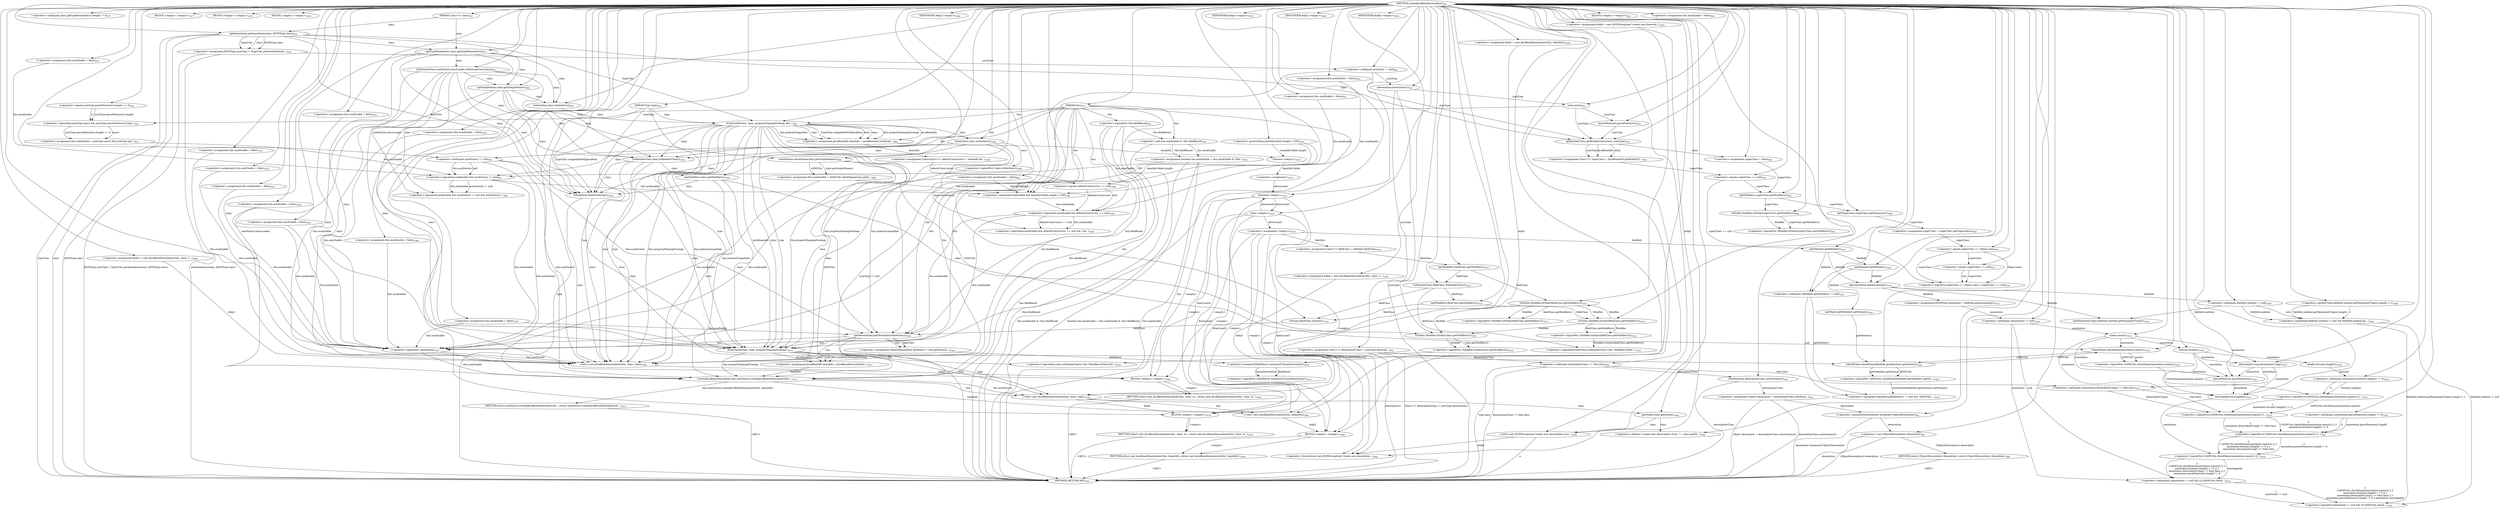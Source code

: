 digraph "createJavaBeanDeserializer" {  
"2567" [label = <(METHOD,createJavaBeanDeserializer)<SUB>935</SUB>> ]
"3090" [label = <(METHOD_RETURN,ANY)<SUB>935</SUB>> ]
"57" [label = <(PARAM,this)<SUB>935</SUB>> ]
"2568" [label = <(PARAM,Class&lt;?&gt; clazz)<SUB>935</SUB>> ]
"2569" [label = <(PARAM,Type type)<SUB>935</SUB>> ]
"2571" [label = <(&lt;operator&gt;.assignment,boolean this.asmEnable = this.asmEnable &amp; !this...)<SUB>936</SUB>> ]
"3032" [label = <(&lt;operator&gt;.assignment,JavaBeanInfo beanInfo = JavaBeanInfo.build(claz...)<SUB>1071</SUB>> ]
"2571" [label = <(&lt;operator&gt;.assignment,boolean this.asmEnable = this.asmEnable &amp; !this...)<SUB>936</SUB>> ]
"2571" [label = <(&lt;operator&gt;.assignment,boolean this.asmEnable = this.asmEnable &amp; !this...)<SUB>936</SUB>> ]
"2695" [label = <(&lt;operator&gt;.notEquals,clazz.getTypeParameters().length != 0)<SUB>977</SUB>> ]
"2708" [label = <(&lt;operator&gt;.logicalAnd,asmEnable &amp;&amp; asmFactory != null &amp;&amp; asmFactory.c...)<SUB>981</SUB>> ]
"3015" [label = <(&lt;operator&gt;.logicalNot,!asmEnable)<SUB>1067</SUB>> ]
"3032" [label = <(&lt;operator&gt;.assignment,JavaBeanInfo beanInfo = JavaBeanInfo.build(claz...)<SUB>1071</SUB>> ]
"3032" [label = <(&lt;operator&gt;.assignment,JavaBeanInfo beanInfo = JavaBeanInfo.build(claz...)<SUB>1071</SUB>> ]
"2575" [label = <(&lt;operator&gt;.and,this.asmEnable &amp; !this.fieldBased)<SUB>936</SUB>> ]
"2575" [label = <(&lt;operator&gt;.and,this.asmEnable &amp; !this.fieldBased)<SUB>936</SUB>> ]
"2587" [label = <(&lt;operator&gt;.assignment,JSONType jsonType = TypeUtils.getAnnotation(cla...)<SUB>938</SUB>> ]
"2695" [label = <(&lt;operator&gt;.notEquals,clazz.getTypeParameters().length != 0)<SUB>977</SUB>> ]
"2695" [label = <(&lt;operator&gt;.notEquals,clazz.getTypeParameters().length != 0)<SUB>977</SUB>> ]
"2702" [label = <(&lt;operator&gt;.assignment,this.asmEnable = false)<SUB>978</SUB>> ]
"2708" [label = <(&lt;operator&gt;.logicalAnd,asmEnable &amp;&amp; asmFactory != null &amp;&amp; asmFactory.c...)<SUB>981</SUB>> ]
"2708" [label = <(&lt;operator&gt;.logicalAnd,asmEnable &amp;&amp; asmFactory != null &amp;&amp; asmFactory.c...)<SUB>981</SUB>> ]
"2726" [label = <(&lt;operator&gt;.assignment,this.asmEnable = false)<SUB>982</SUB>> ]
"2736" [label = <(&lt;operator&gt;.assignment,this.asmEnable = ASMUtils.checkName(clazz.getSi...)<SUB>986</SUB>> ]
"2759" [label = <(&lt;operator&gt;.assignment,JavaBeanInfo beanInfo = JavaBeanInfo.build(claz...)<SUB>993</SUB>> ]
"2794" [label = <(&lt;operator&gt;.assignment,Constructor&lt;?&gt; defaultConstructor = beanInfo.de...)<SUB>1005</SUB>> ]
"2818" [label = <(&lt;operator&gt;.assignment,)<SUB>1010</SUB>> ]
"3015" [label = <(&lt;operator&gt;.logicalNot,!asmEnable)<SUB>1067</SUB>> ]
"3020" [label = <(RETURN,return new JavaBeanDeserializer(this, clazz, ty...,return new JavaBeanDeserializer(this, clazz, ty...)<SUB>1068</SUB>> ]
"3034" [label = <(build,build(clazz, type, propertyNamingStrategy))<SUB>1071</SUB>> ]
"3034" [label = <(build,build(clazz, type, propertyNamingStrategy))<SUB>1071</SUB>> ]
"3034" [label = <(build,build(clazz, type, propertyNamingStrategy))<SUB>1071</SUB>> ]
"3034" [label = <(build,build(clazz, type, propertyNamingStrategy))<SUB>1071</SUB>> ]
"3043" [label = <(RETURN,return asmFactory.createJavaBeanDeserializer(th...,return asmFactory.createJavaBeanDeserializer(th...)<SUB>1073</SUB>> ]
"3050" [label = <(BLOCK,&lt;empty&gt;,&lt;empty&gt;)<SUB>1077</SUB>> ]
"3062" [label = <(BLOCK,&lt;empty&gt;,&lt;empty&gt;)<SUB>1079</SUB>> ]
"3073" [label = <(BLOCK,&lt;empty&gt;,&lt;empty&gt;)<SUB>1081</SUB>> ]
"2578" [label = <(&lt;operator&gt;.logicalNot,!this.fieldBased)<SUB>936</SUB>> ]
"2587" [label = <(&lt;operator&gt;.assignment,JSONType jsonType = TypeUtils.getAnnotation(cla...)<SUB>938</SUB>> ]
"2587" [label = <(&lt;operator&gt;.assignment,JSONType jsonType = TypeUtils.getAnnotation(cla...)<SUB>938</SUB>> ]
"2596" [label = <(&lt;operator&gt;.notEquals,jsonType != null)<SUB>940</SUB>> ]
"2702" [label = <(&lt;operator&gt;.assignment,this.asmEnable = false)<SUB>978</SUB>> ]
"2702" [label = <(&lt;operator&gt;.assignment,this.asmEnable = false)<SUB>978</SUB>> ]
"2709" [label = <(&lt;operator&gt;.logicalAnd,asmEnable &amp;&amp; asmFactory != null)<SUB>981</SUB>> ]
"2709" [label = <(&lt;operator&gt;.logicalAnd,asmEnable &amp;&amp; asmFactory != null)<SUB>981</SUB>> ]
"2718" [label = <(isExternalClass,asmFactory.classLoader.isExternalClass(clazz))<SUB>981</SUB>> ]
"2718" [label = <(isExternalClass,asmFactory.classLoader.isExternalClass(clazz))<SUB>981</SUB>> ]
"2726" [label = <(&lt;operator&gt;.assignment,this.asmEnable = false)<SUB>982</SUB>> ]
"2726" [label = <(&lt;operator&gt;.assignment,this.asmEnable = false)<SUB>982</SUB>> ]
"2736" [label = <(&lt;operator&gt;.assignment,this.asmEnable = ASMUtils.checkName(clazz.getSi...)<SUB>986</SUB>> ]
"2736" [label = <(&lt;operator&gt;.assignment,this.asmEnable = ASMUtils.checkName(clazz.getSi...)<SUB>986</SUB>> ]
"2750" [label = <(isInterface,clazz.isInterface())<SUB>990</SUB>> ]
"2759" [label = <(&lt;operator&gt;.assignment,JavaBeanInfo beanInfo = JavaBeanInfo.build(claz...)<SUB>993</SUB>> ]
"2759" [label = <(&lt;operator&gt;.assignment,JavaBeanInfo beanInfo = JavaBeanInfo.build(claz...)<SUB>993</SUB>> ]
"2776" [label = <(&lt;operator&gt;.logicalAnd,asmEnable &amp;&amp; beanInfo.fields.length &gt; 200)<SUB>1001</SUB>> ]
"2794" [label = <(&lt;operator&gt;.assignment,Constructor&lt;?&gt; defaultConstructor = beanInfo.de...)<SUB>1005</SUB>> ]
"2794" [label = <(&lt;operator&gt;.assignment,Constructor&lt;?&gt; defaultConstructor = beanInfo.de...)<SUB>1005</SUB>> ]
"2800" [label = <(&lt;operator&gt;.logicalAnd,asmEnable &amp;&amp; defaultConstructor == null &amp;&amp; !cla...)<SUB>1006</SUB>> ]
"2818" [label = <(&lt;operator&gt;.assignment,)<SUB>1010</SUB>> ]
"2818" [label = <(&lt;operator&gt;.assignment,)<SUB>1010</SUB>> ]
"2825" [label = <(hasNext,&lt;empty&gt;)<SUB>1010</SUB>> ]
"2985" [label = <(&lt;operator&gt;.logicalAnd,clazz.isMemberClass() &amp;&amp; !Modifier.isStatic(cla...)<SUB>1056</SUB>> ]
"3005" [label = <(isXmlField,isXmlField(clazz))<SUB>1062</SUB>> ]
"3021" [label = <(BLOCK,&lt;empty&gt;,&lt;empty&gt;)<SUB>1068</SUB>> ]
"3044" [label = <(createJavaBeanDeserializer,this.asmFactory.createJavaBeanDeserializer(this...)<SUB>1073</SUB>> ]
"3051" [label = <(RETURN,return new JavaBeanDeserializer(this, clazz, ty...,return new JavaBeanDeserializer(this, clazz, ty...)<SUB>1078</SUB>> ]
"3063" [label = <(RETURN,return new JavaBeanDeserializer(this, beanInfo);,return new JavaBeanDeserializer(this, beanInfo);)<SUB>1080</SUB>> ]
"3074" [label = <(&lt;operator&gt;.throw,throw new JSONException(&quot;create asm deserialize...)<SUB>1082</SUB>> ]
"2589" [label = <(getAnnotation,getAnnotation(clazz, JSONType.class))<SUB>938</SUB>> ]
"2589" [label = <(getAnnotation,getAnnotation(clazz, JSONType.class))<SUB>938</SUB>> ]
"2589" [label = <(getAnnotation,getAnnotation(clazz, JSONType.class))<SUB>938</SUB>> ]
"2596" [label = <(&lt;operator&gt;.notEquals,jsonType != null)<SUB>940</SUB>> ]
"2596" [label = <(&lt;operator&gt;.notEquals,jsonType != null)<SUB>940</SUB>> ]
"2601" [label = <(&lt;operator&gt;.assignment,Class&lt;?&gt; deserializerClass = jsonType.deseriali...)<SUB>941</SUB>> ]
"2630" [label = <(&lt;operator&gt;.assignment,this.asmEnable = jsonType.asm() &amp;&amp; jsonType.par...)<SUB>953</SUB>> ]
"2649" [label = <(&lt;operator&gt;.assignment,Class&lt;?&gt; superClass = JavaBeanInfo.getBuilderCl...)<SUB>958</SUB>> ]
"2697" [label = <(getTypeParameters,clazz.getTypeParameters())<SUB>977</SUB>> ]
"2713" [label = <(&lt;operator&gt;.notEquals,asmFactory != null)<SUB>981</SUB>> ]
"2713" [label = <(&lt;operator&gt;.notEquals,asmFactory != null)<SUB>981</SUB>> ]
"2740" [label = <(checkName,checkName(clazz.getSimpleName()))<SUB>986</SUB>> ]
"2740" [label = <(checkName,checkName(clazz.getSimpleName()))<SUB>986</SUB>> ]
"2750" [label = <(isInterface,clazz.isInterface())<SUB>990</SUB>> ]
"2753" [label = <(&lt;operator&gt;.assignment,this.asmEnable = false)<SUB>991</SUB>> ]
"2761" [label = <(build,build(clazz, type, propertyNamingStrategy, fals...)<SUB>993</SUB>> ]
"2761" [label = <(build,build(clazz, type, propertyNamingStrategy, fals...)<SUB>993</SUB>> ]
"2761" [label = <(build,build(clazz, type, propertyNamingStrategy, fals...)<SUB>993</SUB>> ]
"2761" [label = <(build,build(clazz, type, propertyNamingStrategy, fals...)<SUB>993</SUB>> ]
"2761" [label = <(build,build(clazz, type, propertyNamingStrategy, fals...)<SUB>993</SUB>> ]
"2761" [label = <(build,build(clazz, type, propertyNamingStrategy, fals...)<SUB>993</SUB>> ]
"2761" [label = <(build,build(clazz, type, propertyNamingStrategy, fals...)<SUB>993</SUB>> ]
"2776" [label = <(&lt;operator&gt;.logicalAnd,asmEnable &amp;&amp; beanInfo.fields.length &gt; 200)<SUB>1001</SUB>> ]
"2776" [label = <(&lt;operator&gt;.logicalAnd,asmEnable &amp;&amp; beanInfo.fields.length &gt; 200)<SUB>1001</SUB>> ]
"2788" [label = <(&lt;operator&gt;.assignment,this.asmEnable = false)<SUB>1002</SUB>> ]
"2800" [label = <(&lt;operator&gt;.logicalAnd,asmEnable &amp;&amp; defaultConstructor == null &amp;&amp; !cla...)<SUB>1006</SUB>> ]
"2800" [label = <(&lt;operator&gt;.logicalAnd,asmEnable &amp;&amp; defaultConstructor == null &amp;&amp; !cla...)<SUB>1006</SUB>> ]
"2812" [label = <(&lt;operator&gt;.assignment,this.asmEnable = false)<SUB>1007</SUB>> ]
"2820" [label = <(iterator,&lt;empty&gt;)<SUB>1010</SUB>> ]
"2825" [label = <(hasNext,&lt;empty&gt;)<SUB>1010</SUB>> ]
"2829" [label = <(&lt;operator&gt;.assignment,&lt;empty&gt;)<SUB>1010</SUB>> ]
"2845" [label = <(&lt;operator&gt;.assignment,Class&lt;?&gt; fieldClass = fieldInfo.fieldClass)<SUB>1016</SUB>> ]
"2899" [label = <(&lt;operator&gt;.assignment,JSONField annotation = fieldInfo.getAnnotation())<SUB>1033</SUB>> ]
"2985" [label = <(&lt;operator&gt;.logicalAnd,clazz.isMemberClass() &amp;&amp; !Modifier.isStatic(cla...)<SUB>1056</SUB>> ]
"2985" [label = <(&lt;operator&gt;.logicalAnd,clazz.isMemberClass() &amp;&amp; !Modifier.isStatic(cla...)<SUB>1056</SUB>> ]
"2994" [label = <(&lt;operator&gt;.assignment,this.asmEnable = false)<SUB>1057</SUB>> ]
"3005" [label = <(isXmlField,isXmlField(clazz))<SUB>1062</SUB>> ]
"3005" [label = <(isXmlField,isXmlField(clazz))<SUB>1062</SUB>> ]
"3009" [label = <(&lt;operator&gt;.assignment,this.asmEnable = false)<SUB>1063</SUB>> ]
"3023" [label = <(&lt;operator&gt;.assignment,$obj3 = new JavaBeanDeserializer(this, clazz, t...)<SUB>1068</SUB>> ]
"3026" [label = <(&lt;init&gt;,new JavaBeanDeserializer(this, clazz, type))<SUB>1068</SUB>> ]
"3030" [label = <(IDENTIFIER,$obj3,&lt;empty&gt;)<SUB>1068</SUB>> ]
"3044" [label = <(createJavaBeanDeserializer,this.asmFactory.createJavaBeanDeserializer(this...)<SUB>1073</SUB>> ]
"3044" [label = <(createJavaBeanDeserializer,this.asmFactory.createJavaBeanDeserializer(this...)<SUB>1073</SUB>> ]
"3044" [label = <(createJavaBeanDeserializer,this.asmFactory.createJavaBeanDeserializer(this...)<SUB>1073</SUB>> ]
"3052" [label = <(BLOCK,&lt;empty&gt;,&lt;empty&gt;)<SUB>1078</SUB>> ]
"3064" [label = <(BLOCK,&lt;empty&gt;,&lt;empty&gt;)<SUB>1080</SUB>> ]
"3074" [label = <(&lt;operator&gt;.throw,throw new JSONException(&quot;create asm deserialize...)<SUB>1082</SUB>> ]
"2601" [label = <(&lt;operator&gt;.assignment,Class&lt;?&gt; deserializerClass = jsonType.deseriali...)<SUB>941</SUB>> ]
"2601" [label = <(&lt;operator&gt;.assignment,Class&lt;?&gt; deserializerClass = jsonType.deseriali...)<SUB>941</SUB>> ]
"2606" [label = <(&lt;operator&gt;.notEquals,deserializerClass != Void.class)<SUB>942</SUB>> ]
"2630" [label = <(&lt;operator&gt;.assignment,this.asmEnable = jsonType.asm() &amp;&amp; jsonType.par...)<SUB>953</SUB>> ]
"2630" [label = <(&lt;operator&gt;.assignment,this.asmEnable = jsonType.asm() &amp;&amp; jsonType.par...)<SUB>953</SUB>> ]
"2649" [label = <(&lt;operator&gt;.assignment,Class&lt;?&gt; superClass = JavaBeanInfo.getBuilderCl...)<SUB>958</SUB>> ]
"2649" [label = <(&lt;operator&gt;.assignment,Class&lt;?&gt; superClass = JavaBeanInfo.getBuilderCl...)<SUB>958</SUB>> ]
"2656" [label = <(&lt;operator&gt;.equals,superClass == null)<SUB>959</SUB>> ]
"2742" [label = <(getSimpleName,clazz.getSimpleName())<SUB>986</SUB>> ]
"2753" [label = <(&lt;operator&gt;.assignment,this.asmEnable = false)<SUB>991</SUB>> ]
"2753" [label = <(&lt;operator&gt;.assignment,this.asmEnable = false)<SUB>991</SUB>> ]
"2780" [label = <(&lt;operator&gt;.greaterThan,beanInfo.fields.length &gt; 200)<SUB>1001</SUB>> ]
"2780" [label = <(&lt;operator&gt;.greaterThan,beanInfo.fields.length &gt; 200)<SUB>1001</SUB>> ]
"2788" [label = <(&lt;operator&gt;.assignment,this.asmEnable = false)<SUB>1002</SUB>> ]
"2788" [label = <(&lt;operator&gt;.assignment,this.asmEnable = false)<SUB>1002</SUB>> ]
"2801" [label = <(&lt;operator&gt;.logicalAnd,asmEnable &amp;&amp; defaultConstructor == null)<SUB>1006</SUB>> ]
"2801" [label = <(&lt;operator&gt;.logicalAnd,asmEnable &amp;&amp; defaultConstructor == null)<SUB>1006</SUB>> ]
"2808" [label = <(&lt;operator&gt;.logicalNot,!clazz.isInterface())<SUB>1006</SUB>> ]
"2812" [label = <(&lt;operator&gt;.assignment,this.asmEnable = false)<SUB>1007</SUB>> ]
"2812" [label = <(&lt;operator&gt;.assignment,this.asmEnable = false)<SUB>1007</SUB>> ]
"2829" [label = <(&lt;operator&gt;.assignment,&lt;empty&gt;)<SUB>1010</SUB>> ]
"2829" [label = <(&lt;operator&gt;.assignment,&lt;empty&gt;)<SUB>1010</SUB>> ]
"2845" [label = <(&lt;operator&gt;.assignment,Class&lt;?&gt; fieldClass = fieldInfo.fieldClass)<SUB>1016</SUB>> ]
"2845" [label = <(&lt;operator&gt;.assignment,Class&lt;?&gt; fieldClass = fieldInfo.fieldClass)<SUB>1016</SUB>> ]
"2851" [label = <(&lt;operator&gt;.logicalNot,!Modifier.isPublic(fieldClass.getModifiers()))<SUB>1017</SUB>> ]
"2864" [label = <(&lt;operator&gt;.logicalAnd,fieldClass.isMemberClass() &amp;&amp; !Modifier.isStati...)<SUB>1022</SUB>> ]
"2880" [label = <(&lt;operator&gt;.logicalAnd,//
fieldInfo.getMember() != null &amp;&amp; !ASMUtils....)<SUB>1027</SUB>> ]
"2899" [label = <(&lt;operator&gt;.assignment,JSONField annotation = fieldInfo.getAnnotation())<SUB>1033</SUB>> ]
"2899" [label = <(&lt;operator&gt;.assignment,JSONField annotation = fieldInfo.getAnnotation())<SUB>1033</SUB>> ]
"2904" [label = <(&lt;operator&gt;.logicalOr,//
annotation != null &amp;&amp; (//
(!ASMUtils.check...)<SUB>1034</SUB>> ]
"2959" [label = <(isEnum,fieldClass.isEnum())<SUB>1045</SUB>> ]
"2986" [label = <(isMemberClass,clazz.isMemberClass())<SUB>1056</SUB>> ]
"2988" [label = <(&lt;operator&gt;.logicalNot,!Modifier.isStatic(clazz.getModifiers()))<SUB>1056</SUB>> ]
"2994" [label = <(&lt;operator&gt;.assignment,this.asmEnable = false)<SUB>1057</SUB>> ]
"2994" [label = <(&lt;operator&gt;.assignment,this.asmEnable = false)<SUB>1057</SUB>> ]
"3009" [label = <(&lt;operator&gt;.assignment,this.asmEnable = false)<SUB>1063</SUB>> ]
"3009" [label = <(&lt;operator&gt;.assignment,this.asmEnable = false)<SUB>1063</SUB>> ]
"3023" [label = <(&lt;operator&gt;.assignment,$obj3 = new JavaBeanDeserializer(this, clazz, t...)<SUB>1068</SUB>> ]
"3023" [label = <(&lt;operator&gt;.assignment,$obj3 = new JavaBeanDeserializer(this, clazz, t...)<SUB>1068</SUB>> ]
"3026" [label = <(&lt;init&gt;,new JavaBeanDeserializer(this, clazz, type))<SUB>1068</SUB>> ]
"3026" [label = <(&lt;init&gt;,new JavaBeanDeserializer(this, clazz, type))<SUB>1068</SUB>> ]
"3026" [label = <(&lt;init&gt;,new JavaBeanDeserializer(this, clazz, type))<SUB>1068</SUB>> ]
"3026" [label = <(&lt;init&gt;,new JavaBeanDeserializer(this, clazz, type))<SUB>1068</SUB>> ]
"3054" [label = <(&lt;operator&gt;.assignment,$obj4 = new JavaBeanDeserializer(this, clazz, t...)<SUB>1078</SUB>> ]
"3057" [label = <(&lt;init&gt;,new JavaBeanDeserializer(this, clazz, type))<SUB>1078</SUB>> ]
"3061" [label = <(IDENTIFIER,$obj4,&lt;empty&gt;)<SUB>1078</SUB>> ]
"3066" [label = <(&lt;operator&gt;.assignment,$obj5 = new JavaBeanDeserializer(this, beanInfo))<SUB>1080</SUB>> ]
"3069" [label = <(&lt;init&gt;,new JavaBeanDeserializer(this, beanInfo))<SUB>1080</SUB>> ]
"3072" [label = <(IDENTIFIER,$obj5,&lt;empty&gt;)<SUB>1080</SUB>> ]
"3077" [label = <(&lt;operator&gt;.assignment,$obj6 = new JSONException(&quot;create asm deseriali...)<SUB>1082</SUB>> ]
"3080" [label = <(&lt;init&gt;,new JSONException(&quot;create asm deserializer erro...)<SUB>1082</SUB>> ]
"3087" [label = <(IDENTIFIER,$obj6,&lt;empty&gt;)<SUB>1082</SUB>> ]
"2603" [label = <(deserializer,deserializer())<SUB>941</SUB>> ]
"2606" [label = <(&lt;operator&gt;.notEquals,deserializerClass != Void.class)<SUB>942</SUB>> ]
"2606" [label = <(&lt;operator&gt;.notEquals,deserializerClass != Void.class)<SUB>942</SUB>> ]
"2634" [label = <(&lt;operator&gt;.logicalAnd,jsonType.asm() &amp;&amp; jsonType.parseFeatures().leng...)<SUB>953</SUB>> ]
"2634" [label = <(&lt;operator&gt;.logicalAnd,jsonType.asm() &amp;&amp; jsonType.parseFeatures().leng...)<SUB>953</SUB>> ]
"2651" [label = <(getBuilderClass,getBuilderClass(clazz, jsonType))<SUB>958</SUB>> ]
"2651" [label = <(getBuilderClass,getBuilderClass(clazz, jsonType))<SUB>958</SUB>> ]
"2651" [label = <(getBuilderClass,getBuilderClass(clazz, jsonType))<SUB>958</SUB>> ]
"2656" [label = <(&lt;operator&gt;.equals,superClass == null)<SUB>959</SUB>> ]
"2656" [label = <(&lt;operator&gt;.equals,superClass == null)<SUB>959</SUB>> ]
"2660" [label = <(&lt;operator&gt;.assignment,superClass = clazz)<SUB>960</SUB>> ]
"2678" [label = <(&lt;operator&gt;.assignment,superClass = superClass.getSuperclass())<SUB>969</SUB>> ]
"2805" [label = <(&lt;operator&gt;.equals,defaultConstructor == null)<SUB>1006</SUB>> ]
"2805" [label = <(&lt;operator&gt;.equals,defaultConstructor == null)<SUB>1006</SUB>> ]
"2809" [label = <(isInterface,clazz.isInterface())<SUB>1006</SUB>> ]
"2831" [label = <(next,&lt;empty&gt;)<SUB>1010</SUB>> ]
"2838" [label = <(&lt;operator&gt;.assignment,this.asmEnable = false)<SUB>1012</SUB>> ]
"2851" [label = <(&lt;operator&gt;.logicalNot,!Modifier.isPublic(fieldClass.getModifiers()))<SUB>1017</SUB>> ]
"2857" [label = <(&lt;operator&gt;.assignment,this.asmEnable = false)<SUB>1018</SUB>> ]
"2864" [label = <(&lt;operator&gt;.logicalAnd,fieldClass.isMemberClass() &amp;&amp; !Modifier.isStati...)<SUB>1022</SUB>> ]
"2864" [label = <(&lt;operator&gt;.logicalAnd,fieldClass.isMemberClass() &amp;&amp; !Modifier.isStati...)<SUB>1022</SUB>> ]
"2873" [label = <(&lt;operator&gt;.assignment,this.asmEnable = false)<SUB>1023</SUB>> ]
"2880" [label = <(&lt;operator&gt;.logicalAnd,//
fieldInfo.getMember() != null &amp;&amp; !ASMUtils....)<SUB>1027</SUB>> ]
"2880" [label = <(&lt;operator&gt;.logicalAnd,//
fieldInfo.getMember() != null &amp;&amp; !ASMUtils....)<SUB>1027</SUB>> ]
"2892" [label = <(&lt;operator&gt;.assignment,this.asmEnable = false)<SUB>1029</SUB>> ]
"2901" [label = <(getAnnotation,getAnnotation())<SUB>1033</SUB>> ]
"2904" [label = <(&lt;operator&gt;.logicalOr,//
annotation != null &amp;&amp; (//
(!ASMUtils.check...)<SUB>1034</SUB>> ]
"2904" [label = <(&lt;operator&gt;.logicalOr,//
annotation != null &amp;&amp; (//
(!ASMUtils.check...)<SUB>1034</SUB>> ]
"2952" [label = <(&lt;operator&gt;.assignment,this.asmEnable = false)<SUB>1041</SUB>> ]
"2959" [label = <(isEnum,fieldClass.isEnum())<SUB>1045</SUB>> ]
"2963" [label = <(&lt;operator&gt;.assignment,ObjectDeserializer fieldDeser = this.getDeseria...)<SUB>1046</SUB>> ]
"2989" [label = <(isStatic,Modifier.isStatic(clazz.getModifiers()))<SUB>1056</SUB>> ]
"2989" [label = <(isStatic,Modifier.isStatic(clazz.getModifiers()))<SUB>1056</SUB>> ]
"3054" [label = <(&lt;operator&gt;.assignment,$obj4 = new JavaBeanDeserializer(this, clazz, t...)<SUB>1078</SUB>> ]
"3054" [label = <(&lt;operator&gt;.assignment,$obj4 = new JavaBeanDeserializer(this, clazz, t...)<SUB>1078</SUB>> ]
"3057" [label = <(&lt;init&gt;,new JavaBeanDeserializer(this, clazz, type))<SUB>1078</SUB>> ]
"3057" [label = <(&lt;init&gt;,new JavaBeanDeserializer(this, clazz, type))<SUB>1078</SUB>> ]
"3057" [label = <(&lt;init&gt;,new JavaBeanDeserializer(this, clazz, type))<SUB>1078</SUB>> ]
"3057" [label = <(&lt;init&gt;,new JavaBeanDeserializer(this, clazz, type))<SUB>1078</SUB>> ]
"3066" [label = <(&lt;operator&gt;.assignment,$obj5 = new JavaBeanDeserializer(this, beanInfo))<SUB>1080</SUB>> ]
"3066" [label = <(&lt;operator&gt;.assignment,$obj5 = new JavaBeanDeserializer(this, beanInfo))<SUB>1080</SUB>> ]
"3069" [label = <(&lt;init&gt;,new JavaBeanDeserializer(this, beanInfo))<SUB>1080</SUB>> ]
"3069" [label = <(&lt;init&gt;,new JavaBeanDeserializer(this, beanInfo))<SUB>1080</SUB>> ]
"3069" [label = <(&lt;init&gt;,new JavaBeanDeserializer(this, beanInfo))<SUB>1080</SUB>> ]
"3077" [label = <(&lt;operator&gt;.assignment,$obj6 = new JSONException(&quot;create asm deseriali...)<SUB>1082</SUB>> ]
"3077" [label = <(&lt;operator&gt;.assignment,$obj6 = new JSONException(&quot;create asm deseriali...)<SUB>1082</SUB>> ]
"3080" [label = <(&lt;init&gt;,new JSONException(&quot;create asm deserializer erro...)<SUB>1082</SUB>> ]
"3080" [label = <(&lt;init&gt;,new JSONException(&quot;create asm deserializer erro...)<SUB>1082</SUB>> ]
"3080" [label = <(&lt;init&gt;,new JSONException(&quot;create asm deserializer erro...)<SUB>1082</SUB>> ]
"2635" [label = <(asm,asm())<SUB>953</SUB>> ]
"2637" [label = <(&lt;operator&gt;.equals,jsonType.parseFeatures().length == 0)<SUB>954</SUB>> ]
"2637" [label = <(&lt;operator&gt;.equals,jsonType.parseFeatures().length == 0)<SUB>954</SUB>> ]
"2660" [label = <(&lt;operator&gt;.assignment,superClass = clazz)<SUB>960</SUB>> ]
"2660" [label = <(&lt;operator&gt;.assignment,superClass = clazz)<SUB>960</SUB>> ]
"2666" [label = <(&lt;operator&gt;.logicalNot,!Modifier.isPublic(superClass.getModifiers()))<SUB>964</SUB>> ]
"2678" [label = <(&lt;operator&gt;.assignment,superClass = superClass.getSuperclass())<SUB>969</SUB>> ]
"2678" [label = <(&lt;operator&gt;.assignment,superClass = superClass.getSuperclass())<SUB>969</SUB>> ]
"2683" [label = <(&lt;operator&gt;.logicalOr,superClass == Object.class || superClass == null)<SUB>970</SUB>> ]
"2838" [label = <(&lt;operator&gt;.assignment,this.asmEnable = false)<SUB>1012</SUB>> ]
"2838" [label = <(&lt;operator&gt;.assignment,this.asmEnable = false)<SUB>1012</SUB>> ]
"2852" [label = <(isPublic,Modifier.isPublic(fieldClass.getModifiers()))<SUB>1017</SUB>> ]
"2852" [label = <(isPublic,Modifier.isPublic(fieldClass.getModifiers()))<SUB>1017</SUB>> ]
"2857" [label = <(&lt;operator&gt;.assignment,this.asmEnable = false)<SUB>1018</SUB>> ]
"2857" [label = <(&lt;operator&gt;.assignment,this.asmEnable = false)<SUB>1018</SUB>> ]
"2865" [label = <(isMemberClass,fieldClass.isMemberClass())<SUB>1022</SUB>> ]
"2867" [label = <(&lt;operator&gt;.logicalNot,!Modifier.isStatic(fieldClass.getModifiers()))<SUB>1022</SUB>> ]
"2873" [label = <(&lt;operator&gt;.assignment,this.asmEnable = false)<SUB>1023</SUB>> ]
"2873" [label = <(&lt;operator&gt;.assignment,this.asmEnable = false)<SUB>1023</SUB>> ]
"2881" [label = <(&lt;operator&gt;.notEquals,//
fieldInfo.getMember() != null)<SUB>1027</SUB>> ]
"2881" [label = <(&lt;operator&gt;.notEquals,//
fieldInfo.getMember() != null)<SUB>1027</SUB>> ]
"2885" [label = <(&lt;operator&gt;.logicalNot,!ASMUtils.checkName(fieldInfo.getMember().getNa...)<SUB>1028</SUB>> ]
"2892" [label = <(&lt;operator&gt;.assignment,this.asmEnable = false)<SUB>1029</SUB>> ]
"2892" [label = <(&lt;operator&gt;.assignment,this.asmEnable = false)<SUB>1029</SUB>> ]
"2905" [label = <(&lt;operator&gt;.logicalAnd,//
annotation != null &amp;&amp; (//
(!ASMUtils.check...)<SUB>1034</SUB>> ]
"2905" [label = <(&lt;operator&gt;.logicalAnd,//
annotation != null &amp;&amp; (//
(!ASMUtils.check...)<SUB>1034</SUB>> ]
"2937" [label = <(&lt;operator&gt;.logicalAnd,fieldInfo.method != null &amp;&amp; fieldInfo.method.ge...)<SUB>1040</SUB>> ]
"2937" [label = <(&lt;operator&gt;.logicalAnd,fieldInfo.method != null &amp;&amp; fieldInfo.method.ge...)<SUB>1040</SUB>> ]
"2952" [label = <(&lt;operator&gt;.assignment,this.asmEnable = false)<SUB>1041</SUB>> ]
"2952" [label = <(&lt;operator&gt;.assignment,this.asmEnable = false)<SUB>1041</SUB>> ]
"2963" [label = <(&lt;operator&gt;.assignment,ObjectDeserializer fieldDeser = this.getDeseria...)<SUB>1046</SUB>> ]
"2963" [label = <(&lt;operator&gt;.assignment,ObjectDeserializer fieldDeser = this.getDeseria...)<SUB>1046</SUB>> ]
"2968" [label = <(&lt;operator&gt;.logicalNot,!(fieldDeser instanceof EnumDeserializer))<SUB>1047</SUB>> ]
"2991" [label = <(getModifiers,clazz.getModifiers())<SUB>1056</SUB>> ]
"3082" [label = <(&lt;operator&gt;.addition,&quot;create asm deserializer error, &quot; + clazz.getNa...)<SUB>1082</SUB>> ]
"3082" [label = <(&lt;operator&gt;.addition,&quot;create asm deserializer error, &quot; + clazz.getNa...)<SUB>1082</SUB>> ]
"2615" [label = <(&lt;operator&gt;.assignment,Object deseralizer = deserializerClass.newInsta...)<SUB>944</SUB>> ]
"2629" [label = <(BLOCK,&lt;empty&gt;,&lt;empty&gt;)<SUB>948</SUB>> ]
"2666" [label = <(&lt;operator&gt;.logicalNot,!Modifier.isPublic(superClass.getModifiers()))<SUB>964</SUB>> ]
"2672" [label = <(&lt;operator&gt;.assignment,this.asmEnable = false)<SUB>965</SUB>> ]
"2680" [label = <(getSuperclass,superClass.getSuperclass())<SUB>969</SUB>> ]
"2683" [label = <(&lt;operator&gt;.logicalOr,superClass == Object.class || superClass == null)<SUB>970</SUB>> ]
"2683" [label = <(&lt;operator&gt;.logicalOr,superClass == Object.class || superClass == null)<SUB>970</SUB>> ]
"2854" [label = <(getModifiers,fieldClass.getModifiers())<SUB>1017</SUB>> ]
"2868" [label = <(isStatic,Modifier.isStatic(fieldClass.getModifiers()))<SUB>1022</SUB>> ]
"2868" [label = <(isStatic,Modifier.isStatic(fieldClass.getModifiers()))<SUB>1022</SUB>> ]
"2882" [label = <(getMember,getMember())<SUB>1027</SUB>> ]
"2886" [label = <(checkName,checkName(fieldInfo.getMember().getName()))<SUB>1028</SUB>> ]
"2886" [label = <(checkName,checkName(fieldInfo.getMember().getName()))<SUB>1028</SUB>> ]
"2906" [label = <(&lt;operator&gt;.notEquals,//
annotation != null)<SUB>1034</SUB>> ]
"2906" [label = <(&lt;operator&gt;.notEquals,//
annotation != null)<SUB>1034</SUB>> ]
"2909" [label = <(&lt;operator&gt;.logicalOr,//
(!ASMUtils.checkName(annotation.name())) ||...)<SUB>1035</SUB>> ]
"2909" [label = <(&lt;operator&gt;.logicalOr,//
(!ASMUtils.checkName(annotation.name())) ||...)<SUB>1035</SUB>> ]
"2938" [label = <(&lt;operator&gt;.notEquals,fieldInfo.method != null)<SUB>1040</SUB>> ]
"2938" [label = <(&lt;operator&gt;.notEquals,fieldInfo.method != null)<SUB>1040</SUB>> ]
"2943" [label = <(&lt;operator&gt;.greaterThan,fieldInfo.method.getParameterTypes().length &gt; 1)<SUB>1040</SUB>> ]
"2943" [label = <(&lt;operator&gt;.greaterThan,fieldInfo.method.getParameterTypes().length &gt; 1)<SUB>1040</SUB>> ]
"2965" [label = <(getDeserializer,getDeserializer(fieldClass))<SUB>1046</SUB>> ]
"2965" [label = <(getDeserializer,getDeserializer(fieldClass))<SUB>1046</SUB>> ]
"2968" [label = <(&lt;operator&gt;.logicalNot,!(fieldDeser instanceof EnumDeserializer))<SUB>1047</SUB>> ]
"2973" [label = <(&lt;operator&gt;.assignment,this.asmEnable = false)<SUB>1048</SUB>> ]
"3084" [label = <(getName,clazz.getName())<SUB>1082</SUB>> ]
"2615" [label = <(&lt;operator&gt;.assignment,Object deseralizer = deserializerClass.newInsta...)<SUB>944</SUB>> ]
"2615" [label = <(&lt;operator&gt;.assignment,Object deseralizer = deserializerClass.newInsta...)<SUB>944</SUB>> ]
"2620" [label = <(&lt;operator&gt;.instanceOf,deseralizer instanceof ObjectDeserializer)<SUB>945</SUB>> ]
"2639" [label = <(parseFeatures,parseFeatures())<SUB>954</SUB>> ]
"2667" [label = <(isPublic,Modifier.isPublic(superClass.getModifiers()))<SUB>964</SUB>> ]
"2667" [label = <(isPublic,Modifier.isPublic(superClass.getModifiers()))<SUB>964</SUB>> ]
"2672" [label = <(&lt;operator&gt;.assignment,this.asmEnable = false)<SUB>965</SUB>> ]
"2672" [label = <(&lt;operator&gt;.assignment,this.asmEnable = false)<SUB>965</SUB>> ]
"2684" [label = <(&lt;operator&gt;.equals,superClass == Object.class)<SUB>970</SUB>> ]
"2684" [label = <(&lt;operator&gt;.equals,superClass == Object.class)<SUB>970</SUB>> ]
"2689" [label = <(&lt;operator&gt;.equals,superClass == null)<SUB>970</SUB>> ]
"2689" [label = <(&lt;operator&gt;.equals,superClass == null)<SUB>970</SUB>> ]
"2870" [label = <(getModifiers,fieldClass.getModifiers())<SUB>1022</SUB>> ]
"2888" [label = <(getName,getMember().getName())<SUB>1028</SUB>> ]
"2910" [label = <(&lt;operator&gt;.logicalOr,//
(!ASMUtils.checkName(annotation.name())) ||...)<SUB>1035</SUB>> ]
"2910" [label = <(&lt;operator&gt;.logicalOr,//
(!ASMUtils.checkName(annotation.name())) ||...)<SUB>1035</SUB>> ]
"2935" [label = <(unwrapped,unwrapped())<SUB>1039</SUB>> ]
"2969" [label = <(&lt;operator&gt;.instanceOf,fieldDeser instanceof EnumDeserializer)<SUB>1047</SUB>> ]
"2969" [label = <(&lt;operator&gt;.instanceOf,fieldDeser instanceof EnumDeserializer)<SUB>1047</SUB>> ]
"2973" [label = <(&lt;operator&gt;.assignment,this.asmEnable = false)<SUB>1048</SUB>> ]
"2973" [label = <(&lt;operator&gt;.assignment,this.asmEnable = false)<SUB>1048</SUB>> ]
"2617" [label = <(newInstance,deserializerClass.newInstance())<SUB>944</SUB>> ]
"2620" [label = <(&lt;operator&gt;.instanceOf,deseralizer instanceof ObjectDeserializer)<SUB>945</SUB>> ]
"2620" [label = <(&lt;operator&gt;.instanceOf,deseralizer instanceof ObjectDeserializer)<SUB>945</SUB>> ]
"2624" [label = <(RETURN,return (ObjectDeserializer) deseralizer;,return (ObjectDeserializer) deseralizer;)<SUB>946</SUB>> ]
"2669" [label = <(getModifiers,superClass.getModifiers())<SUB>964</SUB>> ]
"2889" [label = <(getMember,getMember())<SUB>1028</SUB>> ]
"2911" [label = <(&lt;operator&gt;.logicalOr,//
(!ASMUtils.checkName(annotation.name())) ||...)<SUB>1035</SUB>> ]
"2911" [label = <(&lt;operator&gt;.logicalOr,//
(!ASMUtils.checkName(annotation.name())) ||...)<SUB>1035</SUB>> ]
"2929" [label = <(&lt;operator&gt;.notEquals,//
annotation.parseFeatures().length != 0)<SUB>1038</SUB>> ]
"2929" [label = <(&lt;operator&gt;.notEquals,//
annotation.parseFeatures().length != 0)<SUB>1038</SUB>> ]
"2945" [label = <(getParameterTypes,fieldInfo.method.getParameterTypes())<SUB>1040</SUB>> ]
"2625" [label = <(&lt;operator&gt;.cast,(ObjectDeserializer) deseralizer)<SUB>946</SUB>> ]
"2912" [label = <(&lt;operator&gt;.logicalOr,//
(!ASMUtils.checkName(annotation.name())) ||...)<SUB>1035</SUB>> ]
"2912" [label = <(&lt;operator&gt;.logicalOr,//
(!ASMUtils.checkName(annotation.name())) ||...)<SUB>1035</SUB>> ]
"2923" [label = <(&lt;operator&gt;.notEquals,//
annotation.deserializeUsing() != Void.class)<SUB>1037</SUB>> ]
"2923" [label = <(&lt;operator&gt;.notEquals,//
annotation.deserializeUsing() != Void.class)<SUB>1037</SUB>> ]
"2625" [label = <(&lt;operator&gt;.cast,(ObjectDeserializer) deseralizer)<SUB>946</SUB>> ]
"2625" [label = <(&lt;operator&gt;.cast,(ObjectDeserializer) deseralizer)<SUB>946</SUB>> ]
"2913" [label = <(&lt;operator&gt;.logicalNot,!ASMUtils.checkName(annotation.name()))<SUB>1035</SUB>> ]
"2918" [label = <(&lt;operator&gt;.notEquals,//
annotation.format().length() != 0)<SUB>1036</SUB>> ]
"2918" [label = <(&lt;operator&gt;.notEquals,//
annotation.format().length() != 0)<SUB>1036</SUB>> ]
"2924" [label = <(deserializeUsing,deserializeUsing())<SUB>1037</SUB>> ]
"2931" [label = <(parseFeatures,parseFeatures())<SUB>1038</SUB>> ]
"2914" [label = <(checkName,checkName(annotation.name()))<SUB>1035</SUB>> ]
"2914" [label = <(checkName,checkName(annotation.name()))<SUB>1035</SUB>> ]
"2919" [label = <(length,format().length())<SUB>1036</SUB>> ]
"2916" [label = <(name,name())<SUB>1035</SUB>> ]
"2920" [label = <(format,format())<SUB>1036</SUB>> ]
  "3063" -> "3090"  [ label = "&lt;RET&gt;"] 
  "3043" -> "3090"  [ label = "&lt;RET&gt;"] 
  "3020" -> "3090"  [ label = "&lt;RET&gt;"] 
  "2624" -> "3090"  [ label = "&lt;RET&gt;"] 
  "3051" -> "3090"  [ label = "&lt;RET&gt;"] 
  "57" -> "3090"  [ label = "this"] 
  "2569" -> "3090"  [ label = "type"] 
  "2571" -> "3090"  [ label = "this.asmEnable"] 
  "2578" -> "3090"  [ label = "this.fieldBased"] 
  "2575" -> "3090"  [ label = "!this.fieldBased"] 
  "2571" -> "3090"  [ label = "this.asmEnable &amp; !this.fieldBased"] 
  "2571" -> "3090"  [ label = "boolean this.asmEnable = this.asmEnable &amp; !this.fieldBased"] 
  "2589" -> "3090"  [ label = "TypeUtils"] 
  "2589" -> "3090"  [ label = "clazz"] 
  "2589" -> "3090"  [ label = "JSONType.class"] 
  "2587" -> "3090"  [ label = "getAnnotation(clazz, JSONType.class)"] 
  "2587" -> "3090"  [ label = "JSONType jsonType = TypeUtils.getAnnotation(clazz, JSONType.class)"] 
  "2596" -> "3090"  [ label = "jsonType != null"] 
  "2603" -> "3090"  [ label = "jsonType"] 
  "2601" -> "3090"  [ label = "deserializer()"] 
  "2601" -> "3090"  [ label = "Class&lt;?&gt; deserializerClass = jsonType.deserializer()"] 
  "2606" -> "3090"  [ label = "Void.class"] 
  "2606" -> "3090"  [ label = "deserializerClass != Void.class"] 
  "2617" -> "3090"  [ label = "deserializerClass"] 
  "2615" -> "3090"  [ label = "deserializerClass.newInstance()"] 
  "2615" -> "3090"  [ label = "Object deseralizer = deserializerClass.newInstance()"] 
  "2620" -> "3090"  [ label = "deseralizer instanceof ObjectDeserializer"] 
  "2625" -> "3090"  [ label = "deseralizer"] 
  "2625" -> "3090"  [ label = "(ObjectDeserializer) deseralizer"] 
  "3080" -> "3090"  [ label = "e"] 
  "2567" -> "57" 
  "2567" -> "2568" 
  "2567" -> "2569" 
  "2575" -> "2571"  [ label = "this.asmEnable"] 
  "2575" -> "2571"  [ label = "!this.fieldBased"] 
  "3034" -> "3032"  [ label = "JavaBeanInfo"] 
  "3034" -> "3032"  [ label = "clazz"] 
  "3034" -> "3032"  [ label = "type"] 
  "3034" -> "3032"  [ label = "this.propertyNamingStrategy"] 
  "57" -> "2575"  [ label = "this"] 
  "2578" -> "2575"  [ label = "this.fieldBased"] 
  "2589" -> "2587"  [ label = "TypeUtils"] 
  "2589" -> "2587"  [ label = "clazz"] 
  "2589" -> "2587"  [ label = "JSONType.class"] 
  "2567" -> "2695" 
  "2567" -> "2702" 
  "2709" -> "2708"  [ label = "this.asmEnable"] 
  "2709" -> "2708"  [ label = "asmFactory != null"] 
  "2718" -> "2708"  [ label = "asmFactory.classLoader"] 
  "2718" -> "2708"  [ label = "clazz"] 
  "2567" -> "2726" 
  "2740" -> "2736"  [ label = "ASMUtils"] 
  "2740" -> "2736"  [ label = "clazz.getSimpleName()"] 
  "2761" -> "2759"  [ label = "this.propertyNamingStrategy"] 
  "2761" -> "2759"  [ label = "JavaBeanInfo"] 
  "2761" -> "2759"  [ label = "this.jacksonCompatible"] 
  "2761" -> "2759"  [ label = "type"] 
  "2761" -> "2759"  [ label = "TypeUtils.compatibleWithJavaBean"] 
  "2761" -> "2759"  [ label = "false"] 
  "2761" -> "2759"  [ label = "clazz"] 
  "2759" -> "2794"  [ label = "beanInfo"] 
  "2820" -> "2818"  [ label = "beanInfo.fields"] 
  "57" -> "3015"  [ label = "this"] 
  "2709" -> "3015"  [ label = "this.asmEnable"] 
  "2726" -> "3015"  [ label = "this.asmEnable"] 
  "2736" -> "3015"  [ label = "this.asmEnable"] 
  "2801" -> "3015"  [ label = "this.asmEnable"] 
  "2812" -> "3015"  [ label = "this.asmEnable"] 
  "2965" -> "3015"  [ label = "this"] 
  "2973" -> "3015"  [ label = "this.asmEnable"] 
  "2952" -> "3015"  [ label = "this.asmEnable"] 
  "2892" -> "3015"  [ label = "this.asmEnable"] 
  "2873" -> "3015"  [ label = "this.asmEnable"] 
  "2857" -> "3015"  [ label = "this.asmEnable"] 
  "2838" -> "3015"  [ label = "this.asmEnable"] 
  "2994" -> "3015"  [ label = "this.asmEnable"] 
  "3009" -> "3015"  [ label = "this.asmEnable"] 
  "3021" -> "3020" 
  "3021" -> "3020"  [ label = "&lt;empty&gt;"] 
  "2761" -> "3034"  [ label = "JavaBeanInfo"] 
  "2567" -> "3034" 
  "2697" -> "3034"  [ label = "clazz"] 
  "2718" -> "3034"  [ label = "clazz"] 
  "2742" -> "3034"  [ label = "clazz"] 
  "2761" -> "3034"  [ label = "clazz"] 
  "2809" -> "3034"  [ label = "clazz"] 
  "2986" -> "3034"  [ label = "clazz"] 
  "2991" -> "3034"  [ label = "clazz"] 
  "3005" -> "3034"  [ label = "clazz"] 
  "2569" -> "3034"  [ label = "type"] 
  "2761" -> "3034"  [ label = "type"] 
  "57" -> "3034"  [ label = "this"] 
  "2761" -> "3034"  [ label = "this.propertyNamingStrategy"] 
  "2965" -> "3034"  [ label = "this"] 
  "3044" -> "3043"  [ label = "this.asmFactory.createJavaBeanDeserializer(this, beanInfo)"] 
  "2567" -> "3050" 
  "2567" -> "3062" 
  "2567" -> "3073" 
  "57" -> "2578"  [ label = "this"] 
  "57" -> "2709"  [ label = "this"] 
  "2571" -> "2709"  [ label = "this.asmEnable"] 
  "2630" -> "2709"  [ label = "this.asmEnable"] 
  "2702" -> "2709"  [ label = "this.asmEnable"] 
  "2713" -> "2709"  [ label = "this.asmFactory"] 
  "2713" -> "2709"  [ label = "null"] 
  "2697" -> "2718"  [ label = "clazz"] 
  "2567" -> "2718" 
  "3026" -> "3021"  [ label = "$obj3"] 
  "2825" -> "3021"  [ label = "&lt;empty&gt;"] 
  "2829" -> "3021"  [ label = "&lt;empty&gt;"] 
  "2567" -> "3021" 
  "2831" -> "3021"  [ label = "$iterLocal3"] 
  "3052" -> "3051" 
  "3052" -> "3051"  [ label = "&lt;empty&gt;"] 
  "3064" -> "3063" 
  "3064" -> "3063"  [ label = "&lt;empty&gt;"] 
  "2567" -> "2589" 
  "2568" -> "2589"  [ label = "clazz"] 
  "2587" -> "2596"  [ label = "jsonType"] 
  "2567" -> "2596" 
  "2603" -> "2601"  [ label = "jsonType"] 
  "2634" -> "2630"  [ label = "asm()"] 
  "2634" -> "2630"  [ label = "jsonType.parseFeatures().length == 0"] 
  "2651" -> "2649"  [ label = "JavaBeanInfo"] 
  "2651" -> "2649"  [ label = "clazz"] 
  "2651" -> "2649"  [ label = "jsonType"] 
  "2568" -> "2697"  [ label = "clazz"] 
  "2589" -> "2697"  [ label = "clazz"] 
  "2567" -> "2697" 
  "57" -> "2713"  [ label = "this"] 
  "2567" -> "2713" 
  "2567" -> "2740" 
  "2742" -> "2740"  [ label = "clazz"] 
  "2697" -> "2750"  [ label = "clazz"] 
  "2718" -> "2750"  [ label = "clazz"] 
  "2742" -> "2750"  [ label = "clazz"] 
  "2567" -> "2750" 
  "2567" -> "2753" 
  "2567" -> "2761" 
  "2750" -> "2761"  [ label = "clazz"] 
  "2569" -> "2761"  [ label = "type"] 
  "57" -> "2761"  [ label = "this"] 
  "2589" -> "2761"  [ label = "TypeUtils"] 
  "57" -> "2776"  [ label = "this"] 
  "2709" -> "2776"  [ label = "this.asmEnable"] 
  "2726" -> "2776"  [ label = "this.asmEnable"] 
  "2736" -> "2776"  [ label = "this.asmEnable"] 
  "2753" -> "2776"  [ label = "this.asmEnable"] 
  "2780" -> "2776"  [ label = "beanInfo.fields.length"] 
  "2780" -> "2776"  [ label = "200"] 
  "2567" -> "2788" 
  "2801" -> "2800"  [ label = "this.asmEnable"] 
  "2801" -> "2800"  [ label = "defaultConstructor == null"] 
  "2808" -> "2800"  [ label = "clazz.isInterface()"] 
  "2567" -> "2812" 
  "2759" -> "2820"  [ label = "beanInfo"] 
  "2780" -> "2820"  [ label = "beanInfo.fields.length"] 
  "2818" -> "2825"  [ label = "$iterLocal3"] 
  "2831" -> "2825"  [ label = "$iterLocal3"] 
  "2567" -> "2825" 
  "2831" -> "2829"  [ label = "$iterLocal3"] 
  "2829" -> "2845"  [ label = "fieldInfo"] 
  "2901" -> "2899"  [ label = "fieldInfo"] 
  "2986" -> "2985"  [ label = "clazz"] 
  "2988" -> "2985"  [ label = "Modifier.isStatic(clazz.getModifiers())"] 
  "2567" -> "2994" 
  "2589" -> "3005"  [ label = "TypeUtils"] 
  "2761" -> "3005"  [ label = "TypeUtils.compatibleWithJavaBean"] 
  "2567" -> "3005" 
  "2697" -> "3005"  [ label = "clazz"] 
  "2718" -> "3005"  [ label = "clazz"] 
  "2742" -> "3005"  [ label = "clazz"] 
  "2761" -> "3005"  [ label = "clazz"] 
  "2809" -> "3005"  [ label = "clazz"] 
  "2986" -> "3005"  [ label = "clazz"] 
  "2991" -> "3005"  [ label = "clazz"] 
  "2567" -> "3009" 
  "2567" -> "3023" 
  "2567" -> "3030" 
  "57" -> "3044"  [ label = "this"] 
  "2713" -> "3044"  [ label = "this.asmFactory"] 
  "2718" -> "3044"  [ label = "asmFactory.classLoader"] 
  "2965" -> "3044"  [ label = "this"] 
  "2578" -> "3044"  [ label = "this.fieldBased"] 
  "2761" -> "3044"  [ label = "this.jacksonCompatible"] 
  "3015" -> "3044"  [ label = "this.asmEnable"] 
  "3034" -> "3044"  [ label = "this.propertyNamingStrategy"] 
  "2567" -> "3044" 
  "3032" -> "3044"  [ label = "beanInfo"] 
  "3057" -> "3052"  [ label = "$obj4"] 
  "2825" -> "3052"  [ label = "&lt;empty&gt;"] 
  "2829" -> "3052"  [ label = "&lt;empty&gt;"] 
  "2567" -> "3052" 
  "2831" -> "3052"  [ label = "$iterLocal3"] 
  "3069" -> "3064"  [ label = "$obj5"] 
  "2825" -> "3064"  [ label = "&lt;empty&gt;"] 
  "2829" -> "3064"  [ label = "&lt;empty&gt;"] 
  "2567" -> "3064" 
  "2831" -> "3064"  [ label = "$iterLocal3"] 
  "2825" -> "3074"  [ label = "&lt;empty&gt;"] 
  "2829" -> "3074"  [ label = "&lt;empty&gt;"] 
  "3080" -> "3074"  [ label = "$obj6"] 
  "2567" -> "3074" 
  "2831" -> "3074"  [ label = "$iterLocal3"] 
  "2697" -> "2742"  [ label = "clazz"] 
  "2718" -> "2742"  [ label = "clazz"] 
  "2567" -> "2742" 
  "2567" -> "2780" 
  "57" -> "2801"  [ label = "this"] 
  "2776" -> "2801"  [ label = "this.asmEnable"] 
  "2788" -> "2801"  [ label = "this.asmEnable"] 
  "2805" -> "2801"  [ label = "defaultConstructor"] 
  "2805" -> "2801"  [ label = "null"] 
  "2809" -> "2808"  [ label = "clazz"] 
  "2697" -> "2986"  [ label = "clazz"] 
  "2718" -> "2986"  [ label = "clazz"] 
  "2742" -> "2986"  [ label = "clazz"] 
  "2761" -> "2986"  [ label = "clazz"] 
  "2809" -> "2986"  [ label = "clazz"] 
  "2567" -> "2986" 
  "2989" -> "2988"  [ label = "Modifier"] 
  "2989" -> "2988"  [ label = "clazz.getModifiers()"] 
  "3023" -> "3026"  [ label = "$obj3"] 
  "2567" -> "3026" 
  "57" -> "3026"  [ label = "this"] 
  "2578" -> "3026"  [ label = "this.fieldBased"] 
  "2713" -> "3026"  [ label = "this.asmFactory"] 
  "2761" -> "3026"  [ label = "this.propertyNamingStrategy"] 
  "2761" -> "3026"  [ label = "this.jacksonCompatible"] 
  "2965" -> "3026"  [ label = "this"] 
  "3015" -> "3026"  [ label = "this.asmEnable"] 
  "2697" -> "3026"  [ label = "clazz"] 
  "2718" -> "3026"  [ label = "clazz"] 
  "2742" -> "3026"  [ label = "clazz"] 
  "2761" -> "3026"  [ label = "clazz"] 
  "2809" -> "3026"  [ label = "clazz"] 
  "2986" -> "3026"  [ label = "clazz"] 
  "2991" -> "3026"  [ label = "clazz"] 
  "3005" -> "3026"  [ label = "clazz"] 
  "2569" -> "3026"  [ label = "type"] 
  "2761" -> "3026"  [ label = "type"] 
  "2567" -> "3054" 
  "2567" -> "3061" 
  "2567" -> "3066" 
  "2567" -> "3072" 
  "2567" -> "3077" 
  "2567" -> "3087" 
  "2596" -> "2603"  [ label = "jsonType"] 
  "2567" -> "2603" 
  "2601" -> "2606"  [ label = "deserializerClass"] 
  "2567" -> "2606" 
  "2635" -> "2634"  [ label = "jsonType"] 
  "2637" -> "2634"  [ label = "jsonType.parseFeatures().length"] 
  "2637" -> "2634"  [ label = "0"] 
  "2567" -> "2651" 
  "2589" -> "2651"  [ label = "clazz"] 
  "2596" -> "2651"  [ label = "jsonType"] 
  "2635" -> "2651"  [ label = "jsonType"] 
  "2639" -> "2651"  [ label = "jsonType"] 
  "2649" -> "2656"  [ label = "superClass"] 
  "2567" -> "2656" 
  "2651" -> "2660"  [ label = "clazz"] 
  "2567" -> "2660" 
  "2680" -> "2678"  [ label = "superClass"] 
  "2794" -> "2805"  [ label = "defaultConstructor"] 
  "2567" -> "2805" 
  "2761" -> "2809"  [ label = "clazz"] 
  "2567" -> "2809" 
  "2825" -> "2831"  [ label = "$iterLocal3"] 
  "2567" -> "2831" 
  "2567" -> "2838" 
  "2852" -> "2851"  [ label = "Modifier"] 
  "2852" -> "2851"  [ label = "fieldClass.getModifiers()"] 
  "2567" -> "2857" 
  "2865" -> "2864"  [ label = "fieldClass"] 
  "2867" -> "2864"  [ label = "Modifier.isStatic(fieldClass.getModifiers())"] 
  "2567" -> "2873" 
  "2881" -> "2880"  [ label = "getMember()"] 
  "2881" -> "2880"  [ label = "null"] 
  "2885" -> "2880"  [ label = "checkName(fieldInfo.getMember().getName())"] 
  "2567" -> "2892" 
  "2882" -> "2901"  [ label = "fieldInfo"] 
  "2889" -> "2901"  [ label = "fieldInfo"] 
  "2567" -> "2901" 
  "2905" -> "2904"  [ label = "//
annotation != null"] 
  "2905" -> "2904"  [ label = "//
(!ASMUtils.checkName(annotation.name())) || //
annotation.format().length() != 0 || //
annotation.deserializeUsing() != Void.class || //
annotation.parseFeatures().length != 0 || annotation.unwrapped()"] 
  "2937" -> "2904"  [ label = "fieldInfo.method != null"] 
  "2937" -> "2904"  [ label = "fieldInfo.method.getParameterTypes().length &gt; 1"] 
  "2567" -> "2952" 
  "2865" -> "2959"  [ label = "fieldClass"] 
  "2870" -> "2959"  [ label = "fieldClass"] 
  "2567" -> "2959" 
  "2965" -> "2963"  [ label = "this"] 
  "2965" -> "2963"  [ label = "fieldClass"] 
  "2852" -> "2989"  [ label = "Modifier"] 
  "2868" -> "2989"  [ label = "Modifier"] 
  "2567" -> "2989" 
  "2991" -> "2989"  [ label = "clazz"] 
  "3054" -> "3057"  [ label = "$obj4"] 
  "2567" -> "3057" 
  "3044" -> "3057"  [ label = "this.asmFactory"] 
  "3044" -> "3057"  [ label = "this"] 
  "3034" -> "3057"  [ label = "clazz"] 
  "3034" -> "3057"  [ label = "type"] 
  "3066" -> "3069"  [ label = "$obj5"] 
  "2567" -> "3069" 
  "3057" -> "3069"  [ label = "this"] 
  "3044" -> "3069"  [ label = "beanInfo"] 
  "3077" -> "3080"  [ label = "$obj6"] 
  "2567" -> "3080" 
  "3084" -> "3080"  [ label = "clazz"] 
  "2603" -> "2635"  [ label = "jsonType"] 
  "2567" -> "2635" 
  "2567" -> "2637" 
  "2868" -> "2852"  [ label = "Modifier"] 
  "2567" -> "2852" 
  "2854" -> "2852"  [ label = "fieldClass"] 
  "2854" -> "2865"  [ label = "fieldClass"] 
  "2567" -> "2865" 
  "2868" -> "2867"  [ label = "Modifier"] 
  "2868" -> "2867"  [ label = "fieldClass.getModifiers()"] 
  "2882" -> "2881"  [ label = "fieldInfo"] 
  "2567" -> "2881" 
  "2886" -> "2885"  [ label = "ASMUtils"] 
  "2886" -> "2885"  [ label = "getMember().getName()"] 
  "2906" -> "2905"  [ label = "annotation"] 
  "2906" -> "2905"  [ label = "null"] 
  "2909" -> "2905"  [ label = "//
(!ASMUtils.checkName(annotation.name())) || //
annotation.format().length() != 0 || //
annotation.deserializeUsing() != Void.class || //
annotation.parseFeatures().length != 0"] 
  "2909" -> "2905"  [ label = "unwrapped()"] 
  "2938" -> "2937"  [ label = "fieldInfo.method"] 
  "2938" -> "2937"  [ label = "null"] 
  "2943" -> "2937"  [ label = "fieldInfo.method.getParameterTypes().length"] 
  "2943" -> "2937"  [ label = "1"] 
  "2986" -> "2991"  [ label = "clazz"] 
  "2567" -> "2991" 
  "2567" -> "3082" 
  "3084" -> "3082"  [ label = "clazz"] 
  "2617" -> "2615"  [ label = "deserializerClass"] 
  "2567" -> "2629" 
  "2667" -> "2666"  [ label = "Modifier"] 
  "2667" -> "2666"  [ label = "superClass.getModifiers()"] 
  "2567" -> "2672" 
  "2669" -> "2680"  [ label = "superClass"] 
  "2567" -> "2680" 
  "2684" -> "2683"  [ label = "superClass"] 
  "2684" -> "2683"  [ label = "Object.class"] 
  "2656" -> "2683"  [ label = "superClass == null"] 
  "2689" -> "2683"  [ label = "superClass"] 
  "2689" -> "2683"  [ label = "null"] 
  "2845" -> "2854"  [ label = "fieldClass"] 
  "2567" -> "2854" 
  "2852" -> "2868"  [ label = "Modifier"] 
  "2567" -> "2868" 
  "2870" -> "2868"  [ label = "fieldClass"] 
  "2829" -> "2882"  [ label = "fieldInfo"] 
  "2567" -> "2882" 
  "2740" -> "2886"  [ label = "ASMUtils"] 
  "2914" -> "2886"  [ label = "ASMUtils"] 
  "2567" -> "2886" 
  "2888" -> "2886"  [ label = "getMember()"] 
  "2899" -> "2906"  [ label = "annotation"] 
  "2567" -> "2906" 
  "2910" -> "2909"  [ label = "//
(!ASMUtils.checkName(annotation.name())) || //
annotation.format().length() != 0 || //
annotation.deserializeUsing() != Void.class"] 
  "2910" -> "2909"  [ label = "//
annotation.parseFeatures().length != 0"] 
  "2935" -> "2909"  [ label = "annotation"] 
  "2901" -> "2938"  [ label = "fieldInfo"] 
  "2567" -> "2938" 
  "2567" -> "2943" 
  "57" -> "2965"  [ label = "this"] 
  "2578" -> "2965"  [ label = "this.fieldBased"] 
  "2713" -> "2965"  [ label = "this.asmFactory"] 
  "2761" -> "2965"  [ label = "this.propertyNamingStrategy"] 
  "2761" -> "2965"  [ label = "this.jacksonCompatible"] 
  "2801" -> "2965"  [ label = "this.asmEnable"] 
  "2812" -> "2965"  [ label = "this.asmEnable"] 
  "2567" -> "2965" 
  "2959" -> "2965"  [ label = "fieldClass"] 
  "2969" -> "2968"  [ label = "fieldDeser"] 
  "2969" -> "2968"  [ label = "EnumDeserializer"] 
  "2567" -> "2973" 
  "3057" -> "3084"  [ label = "clazz"] 
  "2567" -> "3084" 
  "2635" -> "2639"  [ label = "jsonType"] 
  "2567" -> "2639" 
  "2567" -> "2667" 
  "2669" -> "2667"  [ label = "superClass"] 
  "2678" -> "2684"  [ label = "superClass"] 
  "2567" -> "2684" 
  "2684" -> "2689"  [ label = "superClass"] 
  "2567" -> "2689" 
  "2865" -> "2870"  [ label = "fieldClass"] 
  "2567" -> "2870" 
  "2889" -> "2888"  [ label = "fieldInfo"] 
  "2911" -> "2910"  [ label = "//
(!ASMUtils.checkName(annotation.name())) || //
annotation.format().length() != 0"] 
  "2911" -> "2910"  [ label = "//
annotation.deserializeUsing() != Void.class"] 
  "2929" -> "2910"  [ label = "annotation.parseFeatures().length"] 
  "2929" -> "2910"  [ label = "0"] 
  "2916" -> "2935"  [ label = "annotation"] 
  "2920" -> "2935"  [ label = "annotation"] 
  "2924" -> "2935"  [ label = "annotation"] 
  "2931" -> "2935"  [ label = "annotation"] 
  "2567" -> "2935" 
  "2963" -> "2969"  [ label = "fieldDeser"] 
  "2567" -> "2969" 
  "2606" -> "2617"  [ label = "deserializerClass"] 
  "2567" -> "2617" 
  "2615" -> "2620"  [ label = "deseralizer"] 
  "2567" -> "2620" 
  "2625" -> "2624"  [ label = "(ObjectDeserializer) deseralizer"] 
  "2656" -> "2669"  [ label = "superClass"] 
  "2660" -> "2669"  [ label = "superClass"] 
  "2567" -> "2669" 
  "2882" -> "2889"  [ label = "fieldInfo"] 
  "2567" -> "2889" 
  "2912" -> "2911"  [ label = "!ASMUtils.checkName(annotation.name())"] 
  "2912" -> "2911"  [ label = "//
annotation.format().length() != 0"] 
  "2923" -> "2911"  [ label = "deserializeUsing()"] 
  "2923" -> "2911"  [ label = "Void.class"] 
  "2567" -> "2929" 
  "2901" -> "2945"  [ label = "fieldInfo"] 
  "2938" -> "2945"  [ label = "fieldInfo.method"] 
  "2567" -> "2625" 
  "2620" -> "2625"  [ label = "deseralizer"] 
  "2913" -> "2912"  [ label = "checkName(annotation.name())"] 
  "2918" -> "2912"  [ label = "format().length()"] 
  "2918" -> "2912"  [ label = "0"] 
  "2924" -> "2923"  [ label = "annotation"] 
  "2606" -> "2923"  [ label = "Void.class"] 
  "2914" -> "2913"  [ label = "ASMUtils"] 
  "2914" -> "2913"  [ label = "name()"] 
  "2919" -> "2918"  [ label = "format()"] 
  "2567" -> "2918" 
  "2916" -> "2924"  [ label = "annotation"] 
  "2920" -> "2924"  [ label = "annotation"] 
  "2567" -> "2924" 
  "2916" -> "2931"  [ label = "annotation"] 
  "2920" -> "2931"  [ label = "annotation"] 
  "2924" -> "2931"  [ label = "annotation"] 
  "2567" -> "2931" 
  "2740" -> "2914"  [ label = "ASMUtils"] 
  "2886" -> "2914"  [ label = "ASMUtils"] 
  "2567" -> "2914" 
  "2916" -> "2914"  [ label = "annotation"] 
  "2920" -> "2919"  [ label = "annotation"] 
  "2906" -> "2916"  [ label = "annotation"] 
  "2567" -> "2916" 
  "2916" -> "2920"  [ label = "annotation"] 
  "2567" -> "2920" 
}

